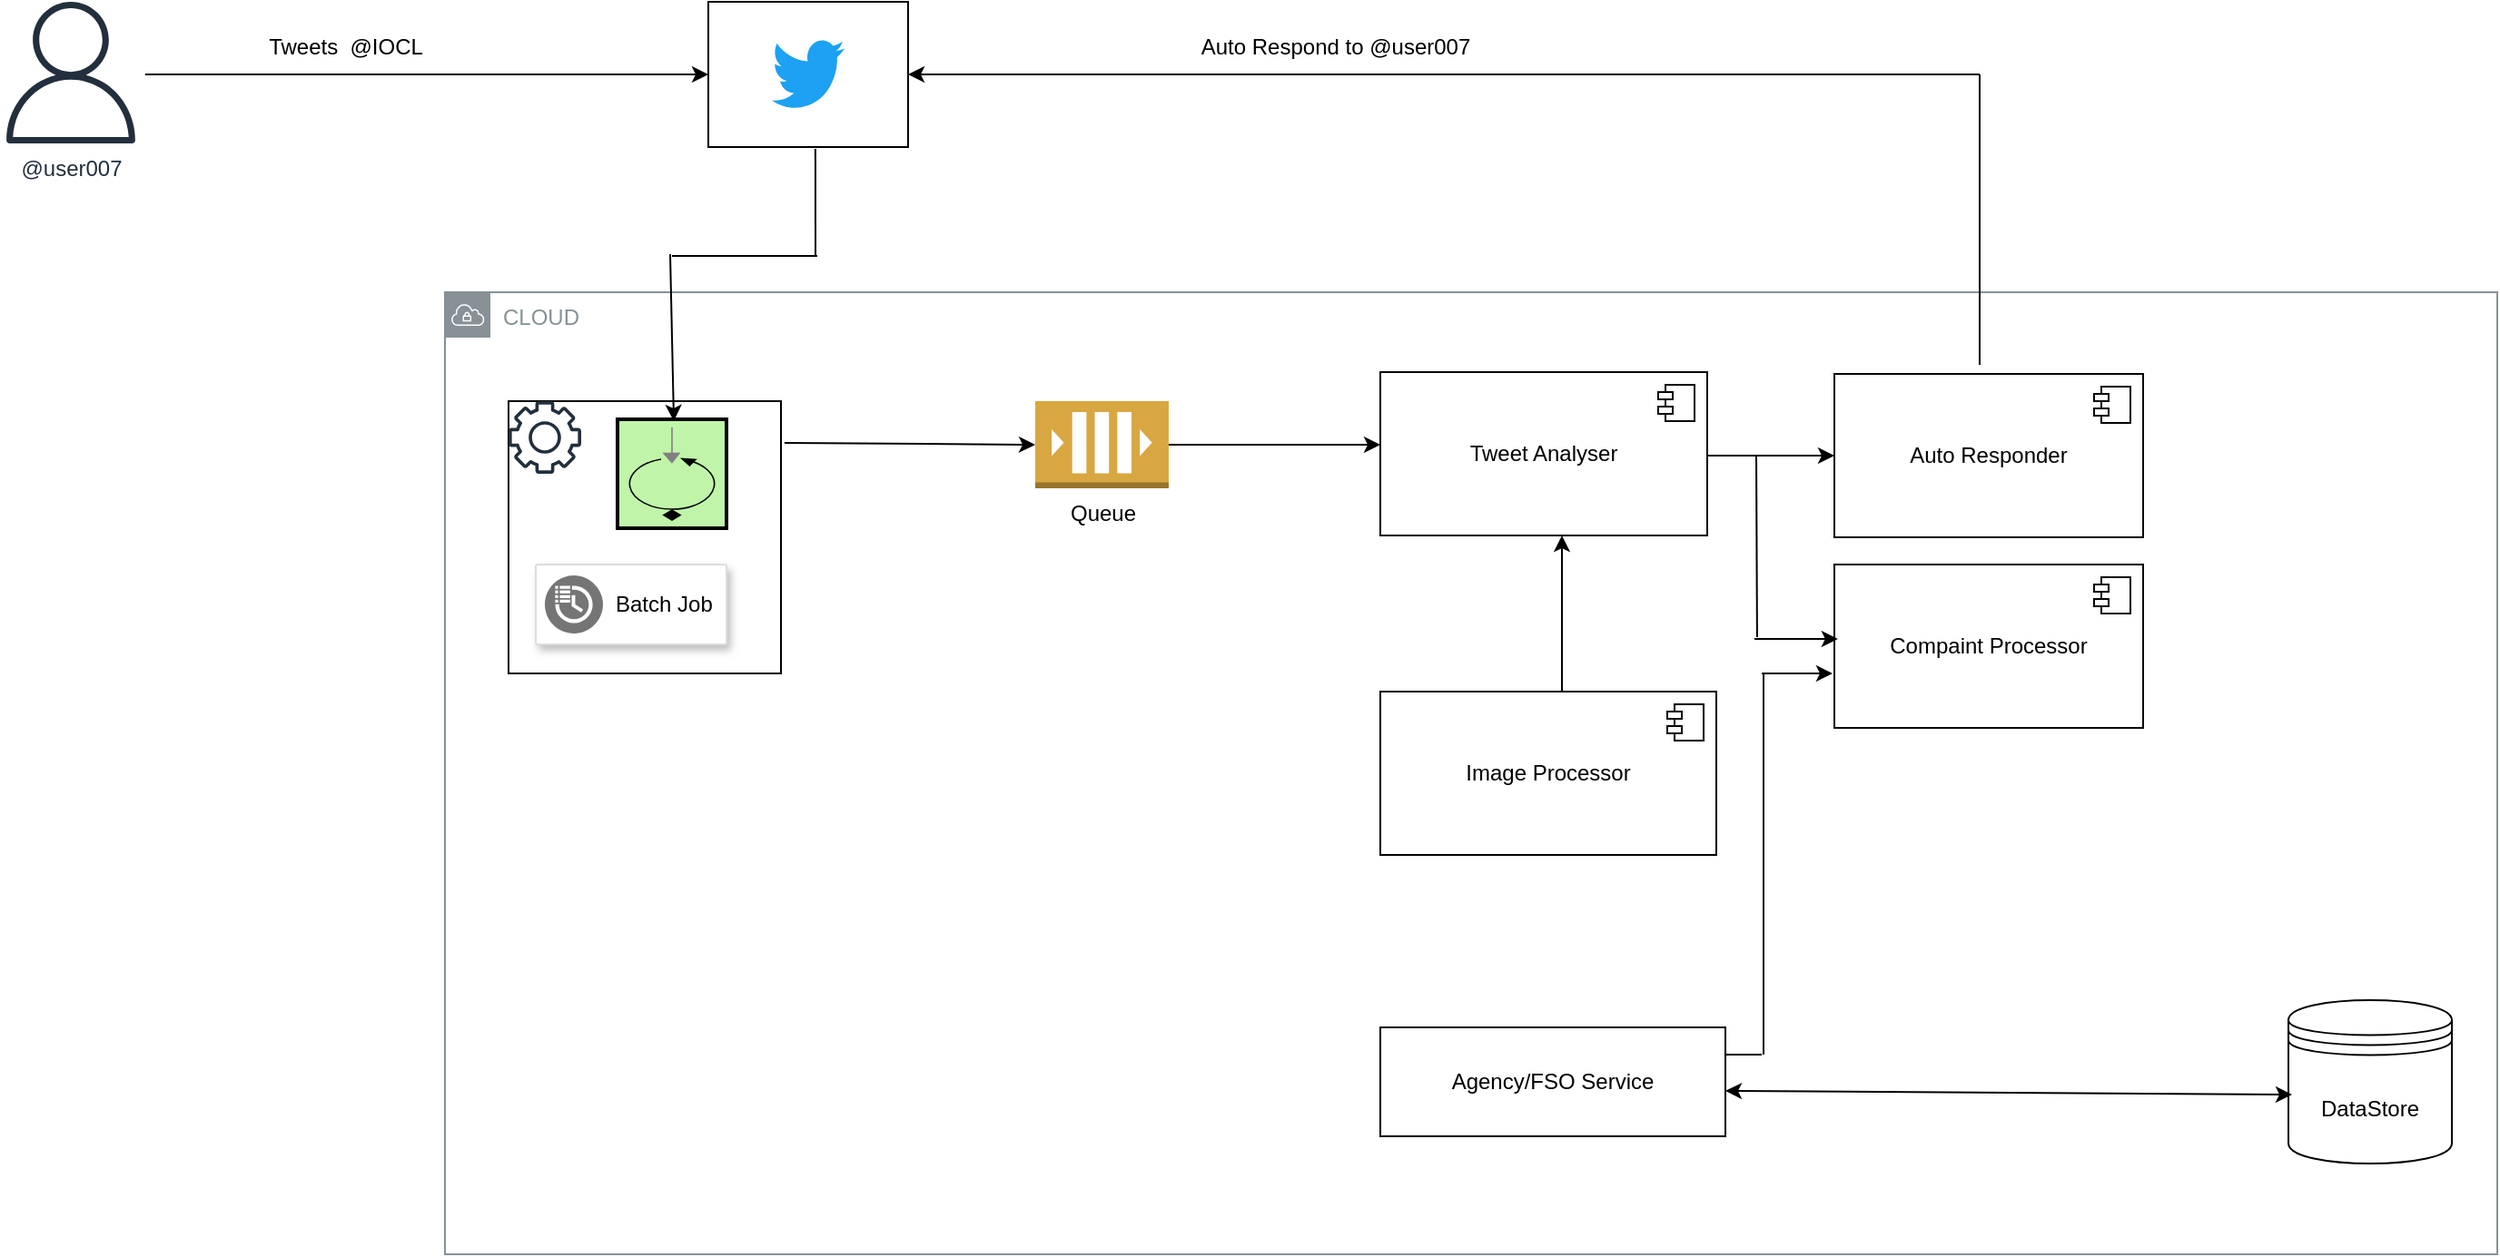 <mxfile version="21.1.2" type="github">
  <diagram name="Page-1" id="rtDnuDJ027JOJXi1bW4T">
    <mxGraphModel dx="1434" dy="756" grid="1" gridSize="10" guides="1" tooltips="1" connect="1" arrows="1" fold="1" page="1" pageScale="1" pageWidth="850" pageHeight="1100" math="0" shadow="0">
      <root>
        <mxCell id="0" />
        <mxCell id="1" parent="0" />
        <mxCell id="xGUmW0sbAqv446bdcCQy-1" value="" style="rounded=0;whiteSpace=wrap;html=1;" vertex="1" parent="1">
          <mxGeometry x="420" y="60" width="110" height="80" as="geometry" />
        </mxCell>
        <mxCell id="xGUmW0sbAqv446bdcCQy-2" value="" style="dashed=0;outlineConnect=0;html=1;align=center;labelPosition=center;verticalLabelPosition=bottom;verticalAlign=top;shape=mxgraph.weblogos.twitter;fillColor=#1DA1F2;strokeColor=none" vertex="1" parent="1">
          <mxGeometry x="455" y="80" width="40" height="40" as="geometry" />
        </mxCell>
        <mxCell id="xGUmW0sbAqv446bdcCQy-4" value="CLOUD" style="sketch=0;outlineConnect=0;gradientColor=none;html=1;whiteSpace=wrap;fontSize=12;fontStyle=0;shape=mxgraph.aws4.group;grIcon=mxgraph.aws4.group_vpc;strokeColor=#879196;fillColor=none;verticalAlign=top;align=left;spacingLeft=30;fontColor=#879196;dashed=0;" vertex="1" parent="1">
          <mxGeometry x="275" y="220" width="1130" height="530" as="geometry" />
        </mxCell>
        <mxCell id="xGUmW0sbAqv446bdcCQy-6" value="" style="whiteSpace=wrap;html=1;aspect=fixed;" vertex="1" parent="1">
          <mxGeometry x="310" y="280" width="150" height="150" as="geometry" />
        </mxCell>
        <mxCell id="xGUmW0sbAqv446bdcCQy-5" value="" style="sketch=0;outlineConnect=0;fontColor=#232F3E;gradientColor=none;fillColor=#232F3D;strokeColor=none;dashed=0;verticalLabelPosition=bottom;verticalAlign=top;align=center;html=1;fontSize=12;fontStyle=0;aspect=fixed;pointerEvents=1;shape=mxgraph.aws4.gear;" vertex="1" parent="1">
          <mxGeometry x="310" y="280" width="40" height="40" as="geometry" />
        </mxCell>
        <mxCell id="xGUmW0sbAqv446bdcCQy-7" value="" style="strokeColor=#dddddd;shadow=1;strokeWidth=1;rounded=1;absoluteArcSize=1;arcSize=2;" vertex="1" parent="1">
          <mxGeometry x="325" y="370" width="105" height="44" as="geometry" />
        </mxCell>
        <mxCell id="xGUmW0sbAqv446bdcCQy-8" value="Batch Job" style="sketch=0;dashed=0;connectable=0;html=1;fillColor=#757575;strokeColor=none;shape=mxgraph.gcp2.scheduled_tasks;part=1;labelPosition=right;verticalLabelPosition=middle;align=left;verticalAlign=middle;spacingLeft=5;fontSize=12;" vertex="1" parent="xGUmW0sbAqv446bdcCQy-7">
          <mxGeometry y="0.5" width="32" height="32" relative="1" as="geometry">
            <mxPoint x="5" y="-16" as="offset" />
          </mxGeometry>
        </mxCell>
        <mxCell id="xGUmW0sbAqv446bdcCQy-9" value="@user007" style="sketch=0;outlineConnect=0;fontColor=#232F3E;gradientColor=none;fillColor=#232F3D;strokeColor=none;dashed=0;verticalLabelPosition=bottom;verticalAlign=top;align=center;html=1;fontSize=12;fontStyle=0;aspect=fixed;pointerEvents=1;shape=mxgraph.aws4.user;" vertex="1" parent="1">
          <mxGeometry x="30" y="60" width="78" height="78" as="geometry" />
        </mxCell>
        <mxCell id="xGUmW0sbAqv446bdcCQy-10" value="" style="endArrow=classic;html=1;rounded=0;exitX=1.078;exitY=0.513;exitDx=0;exitDy=0;exitPerimeter=0;entryX=0;entryY=0.5;entryDx=0;entryDy=0;" edge="1" parent="1" source="xGUmW0sbAqv446bdcCQy-9" target="xGUmW0sbAqv446bdcCQy-1">
          <mxGeometry width="50" height="50" relative="1" as="geometry">
            <mxPoint x="400" y="420" as="sourcePoint" />
            <mxPoint x="450" y="370" as="targetPoint" />
          </mxGeometry>
        </mxCell>
        <mxCell id="xGUmW0sbAqv446bdcCQy-11" value="Tweets&amp;nbsp; @IOCL" style="text;html=1;align=center;verticalAlign=middle;resizable=0;points=[];autosize=1;strokeColor=none;fillColor=none;" vertex="1" parent="1">
          <mxGeometry x="165" y="70" width="110" height="30" as="geometry" />
        </mxCell>
        <mxCell id="xGUmW0sbAqv446bdcCQy-12" value="" style="fillColor=#c0f5a9;dashed=0;outlineConnect=0;strokeWidth=2;html=1;align=center;fontSize=8;verticalLabelPosition=bottom;verticalAlign=top;shape=mxgraph.eip.polling_consumer;rotation=90;" vertex="1" parent="1">
          <mxGeometry x="370" y="290" width="60" height="60" as="geometry" />
        </mxCell>
        <mxCell id="xGUmW0sbAqv446bdcCQy-13" value="" style="endArrow=none;html=1;rounded=0;entryX=0.445;entryY=1.013;entryDx=0;entryDy=0;entryPerimeter=0;" edge="1" parent="1">
          <mxGeometry width="50" height="50" relative="1" as="geometry">
            <mxPoint x="479" y="200" as="sourcePoint" />
            <mxPoint x="478.95" y="141.04" as="targetPoint" />
          </mxGeometry>
        </mxCell>
        <mxCell id="xGUmW0sbAqv446bdcCQy-14" value="" style="endArrow=none;html=1;rounded=0;" edge="1" parent="1">
          <mxGeometry width="50" height="50" relative="1" as="geometry">
            <mxPoint x="400" y="200" as="sourcePoint" />
            <mxPoint x="480" y="200" as="targetPoint" />
          </mxGeometry>
        </mxCell>
        <mxCell id="xGUmW0sbAqv446bdcCQy-15" value="" style="endArrow=classic;html=1;rounded=0;entryX=0.033;entryY=0.633;entryDx=0;entryDy=0;entryPerimeter=0;" edge="1" parent="1">
          <mxGeometry width="50" height="50" relative="1" as="geometry">
            <mxPoint x="399" y="199" as="sourcePoint" />
            <mxPoint x="401.02" y="290.98" as="targetPoint" />
          </mxGeometry>
        </mxCell>
        <mxCell id="xGUmW0sbAqv446bdcCQy-22" value="" style="edgeStyle=orthogonalEdgeStyle;rounded=0;orthogonalLoop=1;jettySize=auto;html=1;" edge="1" parent="1" source="xGUmW0sbAqv446bdcCQy-16">
          <mxGeometry relative="1" as="geometry">
            <mxPoint x="790" y="304" as="targetPoint" />
            <Array as="points">
              <mxPoint x="760" y="304" />
              <mxPoint x="760" y="304" />
            </Array>
          </mxGeometry>
        </mxCell>
        <mxCell id="xGUmW0sbAqv446bdcCQy-16" value="Queue" style="outlineConnect=0;dashed=0;verticalLabelPosition=bottom;verticalAlign=top;align=center;html=1;shape=mxgraph.aws3.queue;fillColor=#D9A741;gradientColor=none;" vertex="1" parent="1">
          <mxGeometry x="600" y="280" width="73.5" height="48" as="geometry" />
        </mxCell>
        <mxCell id="xGUmW0sbAqv446bdcCQy-19" value="" style="endArrow=classic;html=1;rounded=0;entryX=0;entryY=0.5;entryDx=0;entryDy=0;entryPerimeter=0;exitX=1.013;exitY=0.153;exitDx=0;exitDy=0;exitPerimeter=0;" edge="1" parent="1" source="xGUmW0sbAqv446bdcCQy-6" target="xGUmW0sbAqv446bdcCQy-16">
          <mxGeometry width="50" height="50" relative="1" as="geometry">
            <mxPoint x="470" y="304" as="sourcePoint" />
            <mxPoint x="450" y="370" as="targetPoint" />
          </mxGeometry>
        </mxCell>
        <mxCell id="xGUmW0sbAqv446bdcCQy-32" value="" style="edgeStyle=orthogonalEdgeStyle;rounded=0;orthogonalLoop=1;jettySize=auto;html=1;" edge="1" parent="1" source="xGUmW0sbAqv446bdcCQy-23">
          <mxGeometry relative="1" as="geometry">
            <mxPoint x="1040" y="310" as="targetPoint" />
            <Array as="points">
              <mxPoint x="990" y="310" />
              <mxPoint x="990" y="310" />
            </Array>
          </mxGeometry>
        </mxCell>
        <mxCell id="xGUmW0sbAqv446bdcCQy-23" value="Tweet Analyser" style="html=1;dropTarget=0;whiteSpace=wrap;" vertex="1" parent="1">
          <mxGeometry x="790" y="264" width="180" height="90" as="geometry" />
        </mxCell>
        <mxCell id="xGUmW0sbAqv446bdcCQy-24" value="" style="shape=module;jettyWidth=8;jettyHeight=4;" vertex="1" parent="xGUmW0sbAqv446bdcCQy-23">
          <mxGeometry x="1" width="20" height="20" relative="1" as="geometry">
            <mxPoint x="-27" y="7" as="offset" />
          </mxGeometry>
        </mxCell>
        <mxCell id="xGUmW0sbAqv446bdcCQy-25" value="Auto Responder" style="html=1;dropTarget=0;whiteSpace=wrap;" vertex="1" parent="1">
          <mxGeometry x="1040" y="265" width="170" height="90" as="geometry" />
        </mxCell>
        <mxCell id="xGUmW0sbAqv446bdcCQy-26" value="" style="shape=module;jettyWidth=8;jettyHeight=4;" vertex="1" parent="xGUmW0sbAqv446bdcCQy-25">
          <mxGeometry x="1" width="20" height="20" relative="1" as="geometry">
            <mxPoint x="-27" y="7" as="offset" />
          </mxGeometry>
        </mxCell>
        <mxCell id="xGUmW0sbAqv446bdcCQy-29" value="" style="endArrow=none;html=1;rounded=0;" edge="1" parent="1">
          <mxGeometry width="50" height="50" relative="1" as="geometry">
            <mxPoint x="1120" y="260" as="sourcePoint" />
            <mxPoint x="1120" y="100" as="targetPoint" />
          </mxGeometry>
        </mxCell>
        <mxCell id="xGUmW0sbAqv446bdcCQy-30" value="" style="endArrow=classic;html=1;rounded=0;entryX=1;entryY=0.5;entryDx=0;entryDy=0;" edge="1" parent="1" target="xGUmW0sbAqv446bdcCQy-1">
          <mxGeometry width="50" height="50" relative="1" as="geometry">
            <mxPoint x="1120" y="100" as="sourcePoint" />
            <mxPoint x="730" y="380" as="targetPoint" />
          </mxGeometry>
        </mxCell>
        <mxCell id="xGUmW0sbAqv446bdcCQy-31" value="Auto Respond to @user007" style="text;html=1;align=center;verticalAlign=middle;resizable=0;points=[];autosize=1;strokeColor=none;fillColor=none;" vertex="1" parent="1">
          <mxGeometry x="680" y="70" width="170" height="30" as="geometry" />
        </mxCell>
        <mxCell id="xGUmW0sbAqv446bdcCQy-35" value="DataStore" style="shape=datastore;whiteSpace=wrap;html=1;" vertex="1" parent="1">
          <mxGeometry x="1290" y="610" width="90" height="90" as="geometry" />
        </mxCell>
        <mxCell id="xGUmW0sbAqv446bdcCQy-52" value="" style="edgeStyle=orthogonalEdgeStyle;rounded=0;orthogonalLoop=1;jettySize=auto;html=1;" edge="1" parent="1">
          <mxGeometry relative="1" as="geometry">
            <mxPoint x="890" y="440" as="sourcePoint" />
            <mxPoint x="890" y="354" as="targetPoint" />
            <Array as="points">
              <mxPoint x="890" y="400" />
              <mxPoint x="890" y="400" />
            </Array>
          </mxGeometry>
        </mxCell>
        <mxCell id="xGUmW0sbAqv446bdcCQy-36" value="Image Processor" style="html=1;dropTarget=0;whiteSpace=wrap;" vertex="1" parent="1">
          <mxGeometry x="790" y="440" width="185" height="90" as="geometry" />
        </mxCell>
        <mxCell id="xGUmW0sbAqv446bdcCQy-37" value="" style="shape=module;jettyWidth=8;jettyHeight=4;" vertex="1" parent="xGUmW0sbAqv446bdcCQy-36">
          <mxGeometry x="1" width="20" height="20" relative="1" as="geometry">
            <mxPoint x="-27" y="7" as="offset" />
          </mxGeometry>
        </mxCell>
        <mxCell id="xGUmW0sbAqv446bdcCQy-53" value="Compaint Processor" style="html=1;dropTarget=0;whiteSpace=wrap;" vertex="1" parent="1">
          <mxGeometry x="1040" y="370" width="170" height="90" as="geometry" />
        </mxCell>
        <mxCell id="xGUmW0sbAqv446bdcCQy-54" value="" style="shape=module;jettyWidth=8;jettyHeight=4;" vertex="1" parent="xGUmW0sbAqv446bdcCQy-53">
          <mxGeometry x="1" width="20" height="20" relative="1" as="geometry">
            <mxPoint x="-27" y="7" as="offset" />
          </mxGeometry>
        </mxCell>
        <mxCell id="xGUmW0sbAqv446bdcCQy-60" value="" style="endArrow=none;html=1;rounded=0;exitX=0.642;exitY=0.442;exitDx=0;exitDy=0;exitPerimeter=0;" edge="1" parent="1">
          <mxGeometry width="50" height="50" relative="1" as="geometry">
            <mxPoint x="997.46" y="410.06" as="sourcePoint" />
            <mxPoint x="997" y="310" as="targetPoint" />
          </mxGeometry>
        </mxCell>
        <mxCell id="xGUmW0sbAqv446bdcCQy-61" value="" style="endArrow=classic;html=1;rounded=0;entryX=-0.024;entryY=0.578;entryDx=0;entryDy=0;entryPerimeter=0;" edge="1" parent="1">
          <mxGeometry width="50" height="50" relative="1" as="geometry">
            <mxPoint x="996" y="411" as="sourcePoint" />
            <mxPoint x="1041.92" y="411.02" as="targetPoint" />
          </mxGeometry>
        </mxCell>
        <mxCell id="xGUmW0sbAqv446bdcCQy-63" value="Agency/FSO Service" style="rounded=0;whiteSpace=wrap;html=1;" vertex="1" parent="1">
          <mxGeometry x="790" y="625" width="190" height="60" as="geometry" />
        </mxCell>
        <mxCell id="xGUmW0sbAqv446bdcCQy-67" value="" style="endArrow=classic;startArrow=classic;html=1;rounded=0;entryX=0.022;entryY=0.578;entryDx=0;entryDy=0;entryPerimeter=0;" edge="1" parent="1" target="xGUmW0sbAqv446bdcCQy-35">
          <mxGeometry width="50" height="50" relative="1" as="geometry">
            <mxPoint x="980" y="660" as="sourcePoint" />
            <mxPoint x="1030" y="610" as="targetPoint" />
          </mxGeometry>
        </mxCell>
        <mxCell id="xGUmW0sbAqv446bdcCQy-69" value="" style="endArrow=none;html=1;rounded=0;" edge="1" parent="1">
          <mxGeometry width="50" height="50" relative="1" as="geometry">
            <mxPoint x="980" y="640" as="sourcePoint" />
            <mxPoint x="1000" y="640" as="targetPoint" />
          </mxGeometry>
        </mxCell>
        <mxCell id="xGUmW0sbAqv446bdcCQy-71" value="" style="endArrow=none;html=1;rounded=0;" edge="1" parent="1">
          <mxGeometry width="50" height="50" relative="1" as="geometry">
            <mxPoint x="1001" y="640" as="sourcePoint" />
            <mxPoint x="1001" y="430" as="targetPoint" />
          </mxGeometry>
        </mxCell>
        <mxCell id="xGUmW0sbAqv446bdcCQy-72" value="" style="endArrow=classic;html=1;rounded=0;entryX=-0.006;entryY=0.667;entryDx=0;entryDy=0;entryPerimeter=0;" edge="1" parent="1" target="xGUmW0sbAqv446bdcCQy-53">
          <mxGeometry width="50" height="50" relative="1" as="geometry">
            <mxPoint x="1000" y="430" as="sourcePoint" />
            <mxPoint x="1060" y="380" as="targetPoint" />
          </mxGeometry>
        </mxCell>
      </root>
    </mxGraphModel>
  </diagram>
</mxfile>
